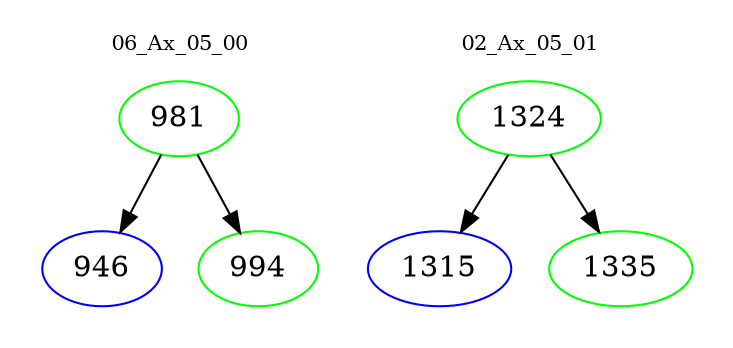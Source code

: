 digraph{
subgraph cluster_0 {
color = white
label = "06_Ax_05_00";
fontsize=10;
T0_981 [label="981", color="green"]
T0_981 -> T0_946 [color="black"]
T0_946 [label="946", color="blue"]
T0_981 -> T0_994 [color="black"]
T0_994 [label="994", color="green"]
}
subgraph cluster_1 {
color = white
label = "02_Ax_05_01";
fontsize=10;
T1_1324 [label="1324", color="green"]
T1_1324 -> T1_1315 [color="black"]
T1_1315 [label="1315", color="blue"]
T1_1324 -> T1_1335 [color="black"]
T1_1335 [label="1335", color="green"]
}
}
